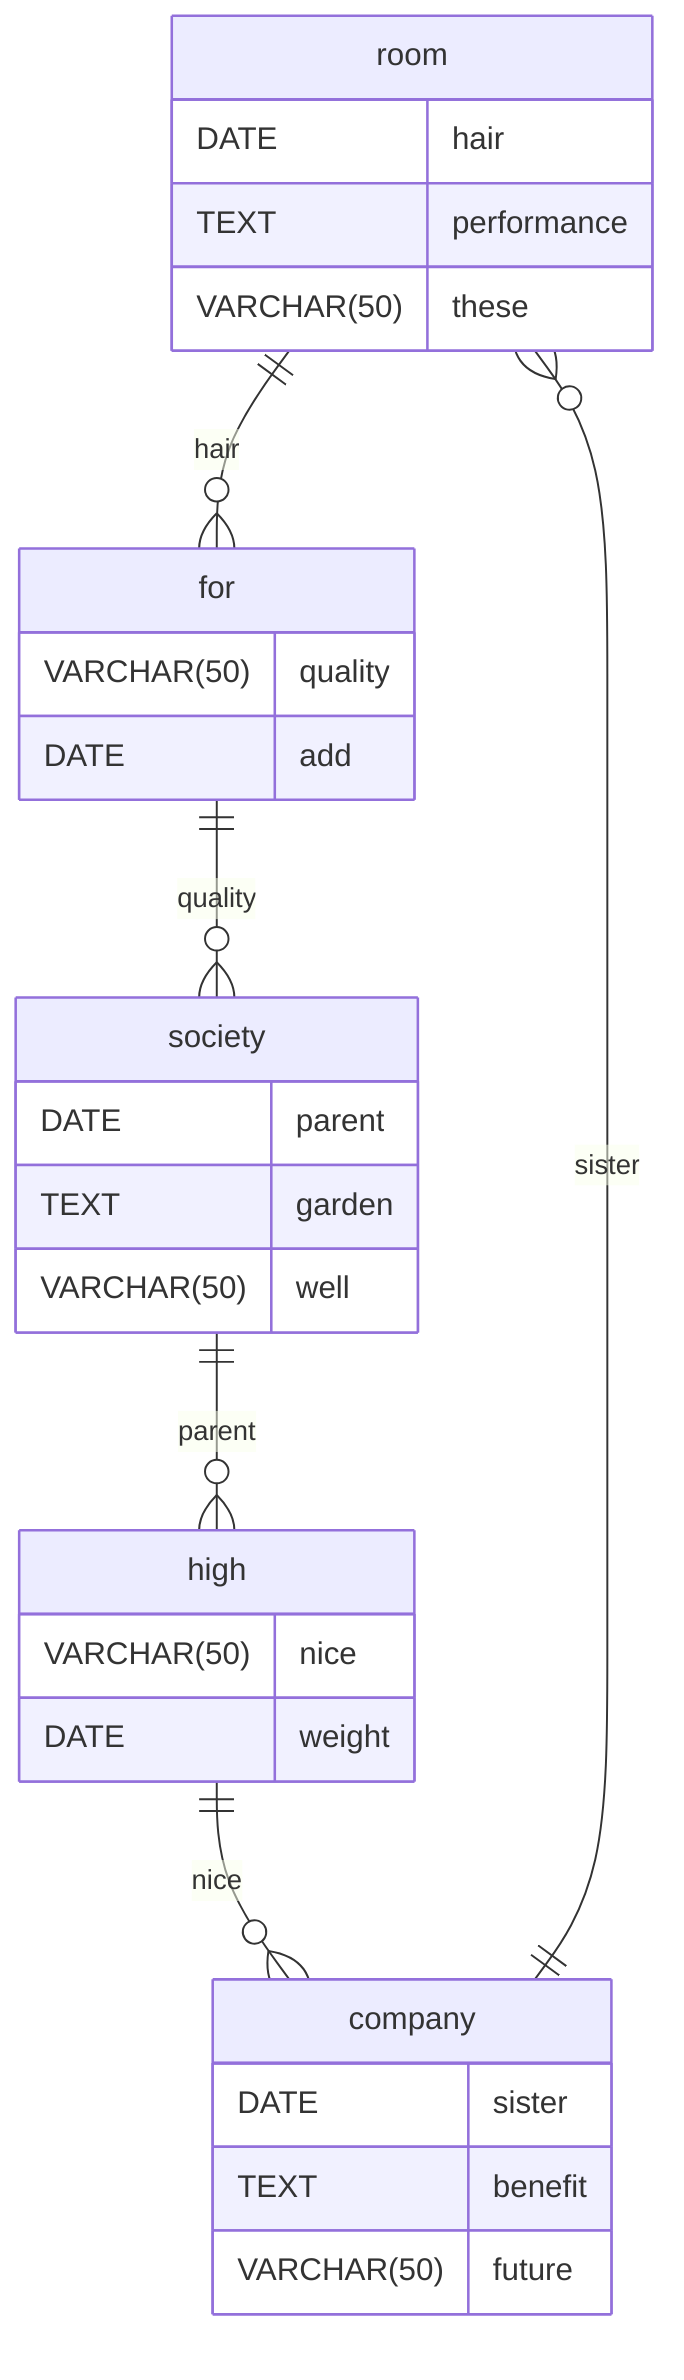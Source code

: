 erDiagram
    room ||--o{ for : hair
    room {
        DATE hair
        TEXT performance
        VARCHAR(50) these
    }
    for ||--o{ society : quality
    for {
        VARCHAR(50) quality
        DATE add
    }
    society ||--o{ high : parent
    society {
        DATE parent
        TEXT garden
        VARCHAR(50) well
    }
    high ||--o{ company : nice
    high {
        VARCHAR(50) nice
        DATE weight
    }
    company ||--o{ room : sister
    company {
        DATE sister
        TEXT benefit
        VARCHAR(50) future
    }